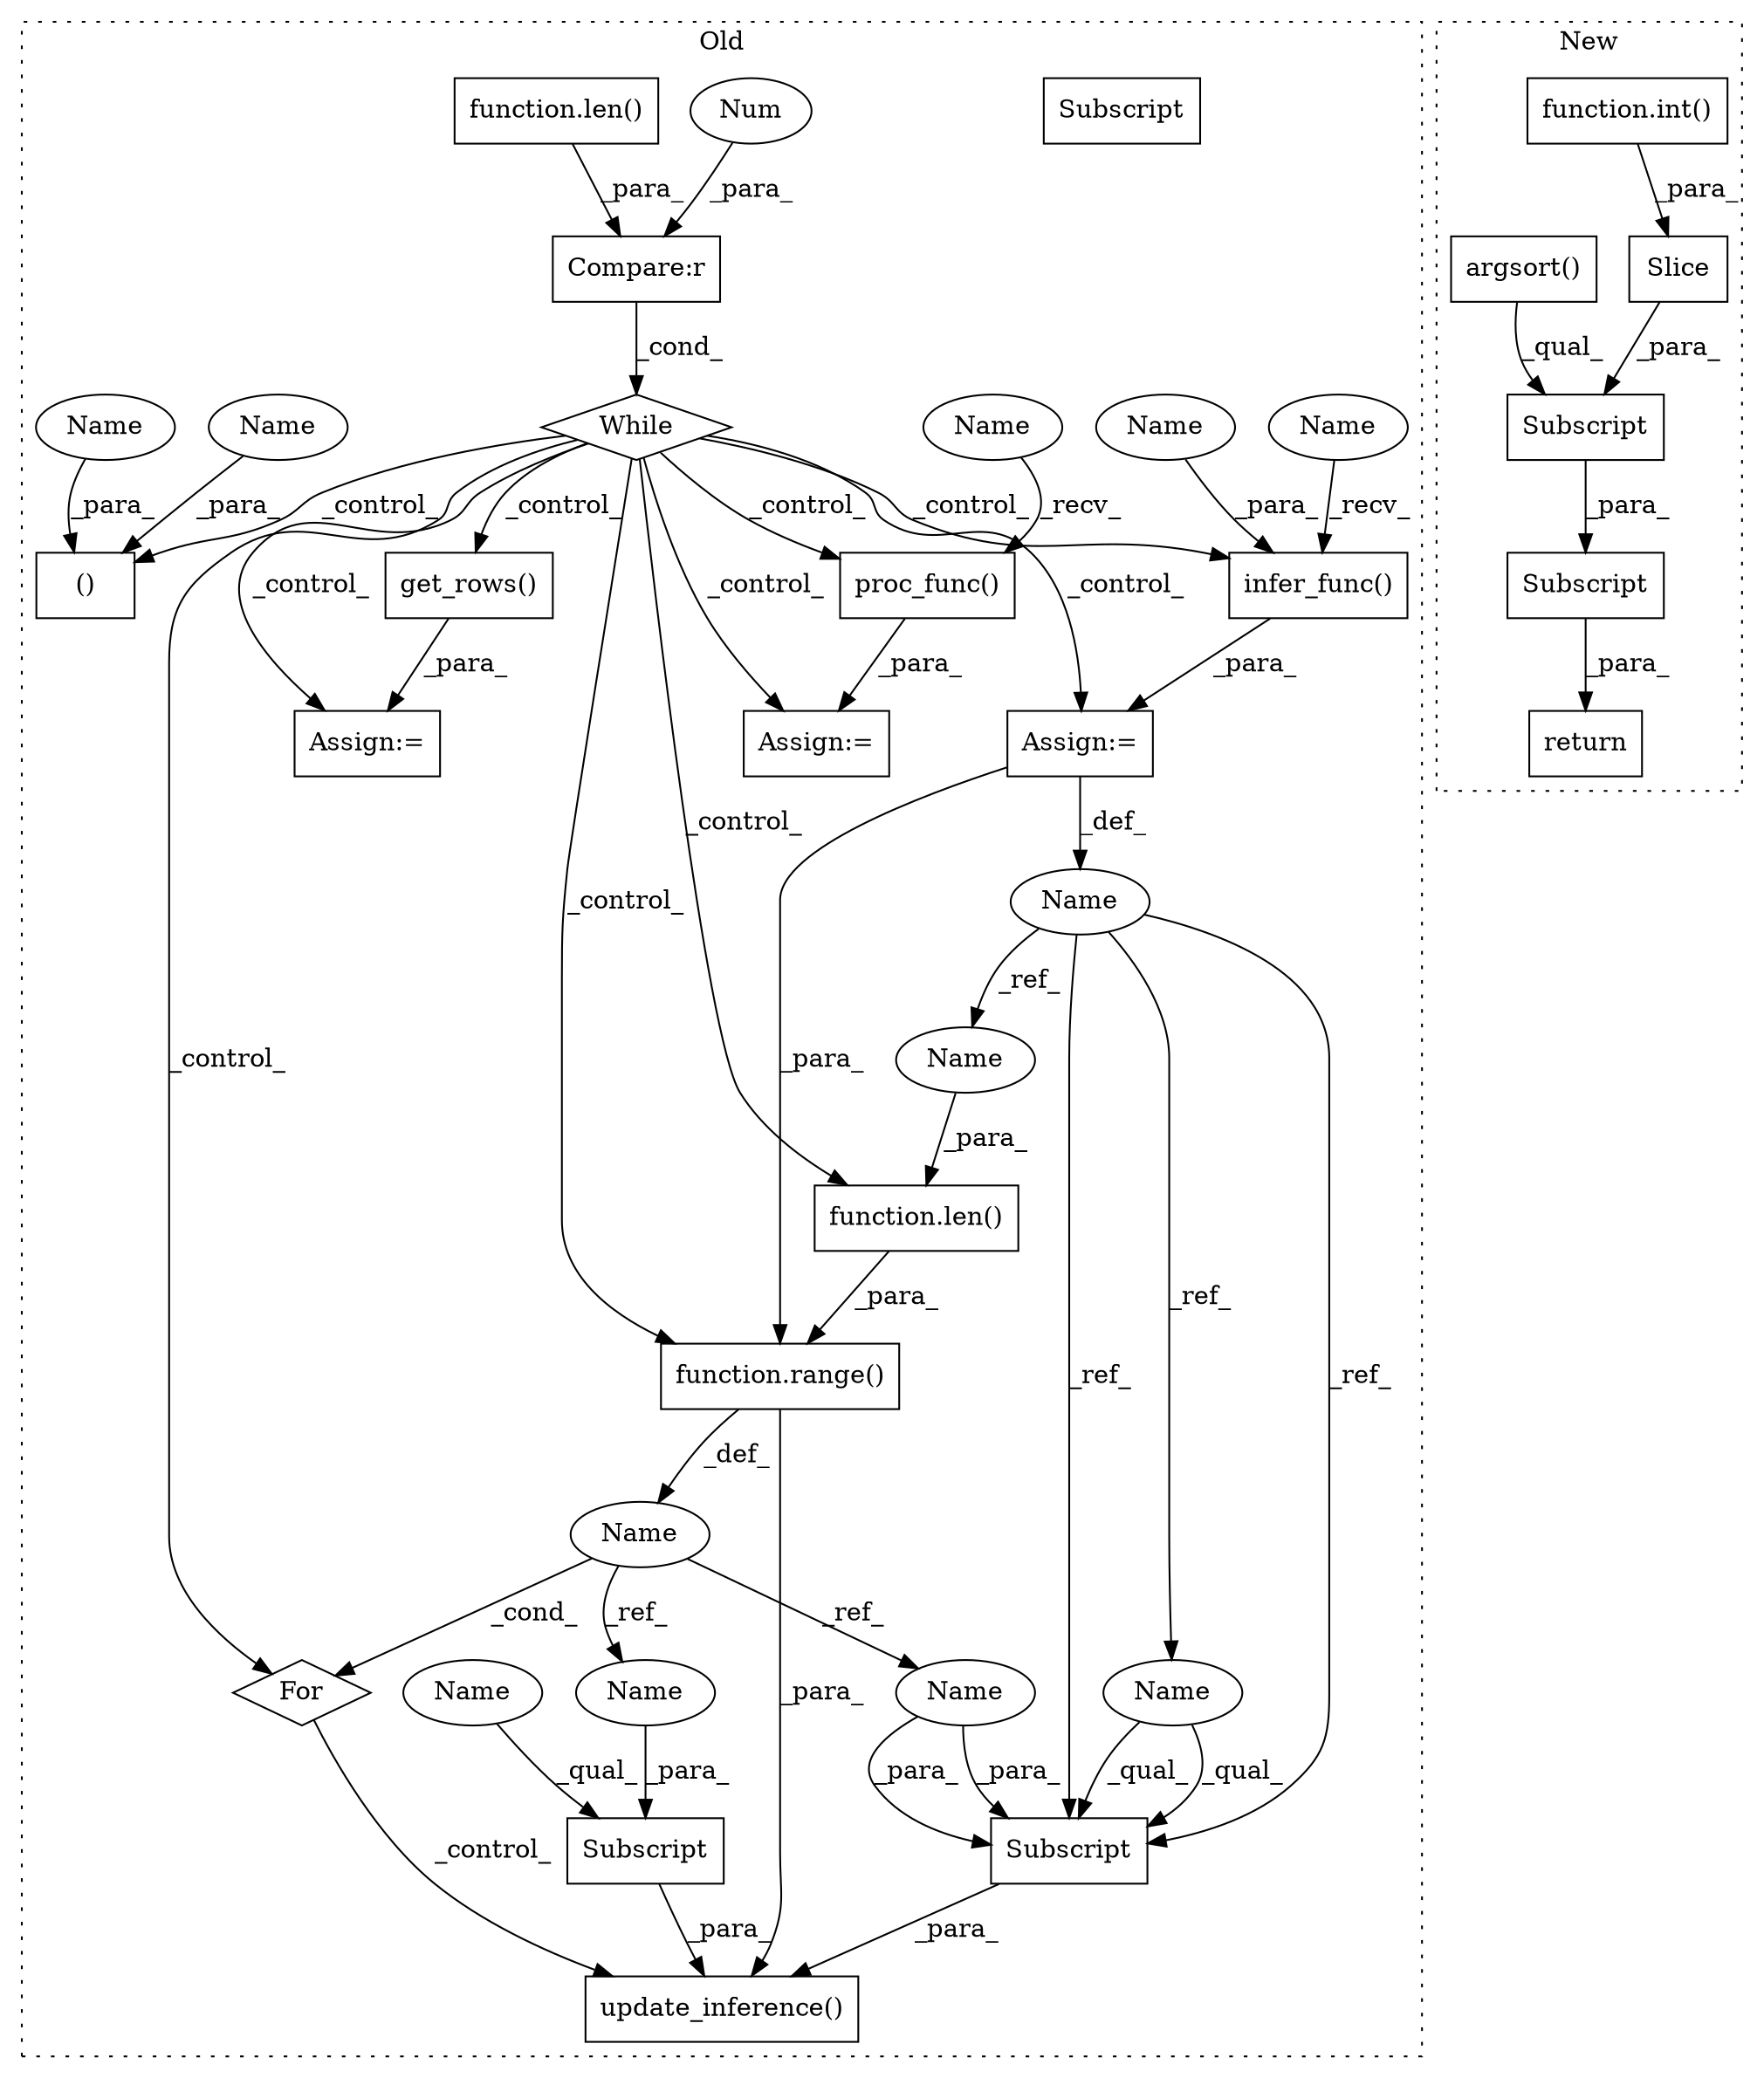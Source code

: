 digraph G {
subgraph cluster0 {
1 [label="Subscript" a="63" s="4060,0" l="12,0" shape="box"];
5 [label="function.len()" a="75" s="3998,4007" l="4,1" shape="box"];
6 [label="()" a="54" s="3757" l="22" shape="box"];
7 [label="function.range()" a="75" s="3992,4008" l="6,1" shape="box"];
8 [label="Name" a="87" s="3833" l="5" shape="ellipse"];
9 [label="Subscript" a="63" s="4074,0" l="8,0" shape="box"];
12 [label="Compare:r" a="40" s="3704" l="31" shape="box"];
13 [label="get_rows()" a="75" s="4121" l="40" shape="box"];
14 [label="Name" a="87" s="3987" l="1" shape="ellipse"];
15 [label="update_inference()" a="75" s="4027,4082" l="33,1" shape="box"];
16 [label="While" a="52" s="3698,3735" l="6,14" shape="diamond"];
17 [label="infer_func()" a="75" s="3841,3883" l="16,87" shape="box"];
18 [label="proc_func()" a="75" s="3782,3819" l="15,1" shape="box"];
19 [label="For" a="107" s="3983,4009" l="4,18" shape="diamond"];
20 [label="Num" a="76" s="3734" l="1" shape="ellipse"];
21 [label="Assign:=" a="68" s="4118" l="3" shape="box"];
22 [label="Assign:=" a="68" s="3757" l="25" shape="box"];
23 [label="Assign:=" a="68" s="3838" l="3" shape="box"];
25 [label="function.len()" a="75" s="3704,3730" l="4,1" shape="box"];
26 [label="Name" a="87" s="3782" l="4" shape="ellipse"];
27 [label="Name" a="87" s="3841" l="4" shape="ellipse"];
28 [label="Name" a="87" s="3770" l="9" shape="ellipse"];
29 [label="Name" a="87" s="3857" l="9" shape="ellipse"];
30 [label="Name" a="87" s="4060" l="9" shape="ellipse"];
31 [label="Name" a="87" s="3759" l="9" shape="ellipse"];
32 [label="Name" a="87" s="4074" l="5" shape="ellipse"];
33 [label="Name" a="87" s="4002" l="5" shape="ellipse"];
34 [label="Subscript" a="63" s="4074,0" l="8,0" shape="box"];
35 [label="Name" a="87" s="4070" l="1" shape="ellipse"];
36 [label="Name" a="87" s="4080" l="1" shape="ellipse"];
label = "Old";
style="dotted";
}
subgraph cluster1 {
2 [label="Slice" a="80" s="2056" l="7" shape="box"];
3 [label="function.int()" a="75" s="2057,2062" l="4,1" shape="box"];
4 [label="Subscript" a="63" s="2034,0" l="30,0" shape="box"];
10 [label="argsort()" a="75" s="2034" l="21" shape="box"];
11 [label="Subscript" a="63" s="2023,0" l="42,0" shape="box"];
24 [label="return" a="93" s="2016" l="7" shape="box"];
label = "New";
style="dotted";
}
1 -> 15 [label="_para_"];
2 -> 4 [label="_para_"];
3 -> 2 [label="_para_"];
4 -> 11 [label="_para_"];
5 -> 7 [label="_para_"];
7 -> 15 [label="_para_"];
7 -> 14 [label="_def_"];
8 -> 34 [label="_ref_"];
8 -> 34 [label="_ref_"];
8 -> 32 [label="_ref_"];
8 -> 33 [label="_ref_"];
10 -> 4 [label="_qual_"];
11 -> 24 [label="_para_"];
12 -> 16 [label="_cond_"];
13 -> 21 [label="_para_"];
14 -> 35 [label="_ref_"];
14 -> 36 [label="_ref_"];
14 -> 19 [label="_cond_"];
16 -> 5 [label="_control_"];
16 -> 13 [label="_control_"];
16 -> 7 [label="_control_"];
16 -> 23 [label="_control_"];
16 -> 22 [label="_control_"];
16 -> 21 [label="_control_"];
16 -> 6 [label="_control_"];
16 -> 17 [label="_control_"];
16 -> 19 [label="_control_"];
16 -> 18 [label="_control_"];
17 -> 23 [label="_para_"];
18 -> 22 [label="_para_"];
19 -> 15 [label="_control_"];
20 -> 12 [label="_para_"];
23 -> 8 [label="_def_"];
23 -> 7 [label="_para_"];
25 -> 12 [label="_para_"];
26 -> 18 [label="_recv_"];
27 -> 17 [label="_recv_"];
28 -> 6 [label="_para_"];
29 -> 17 [label="_para_"];
30 -> 1 [label="_qual_"];
31 -> 6 [label="_para_"];
32 -> 34 [label="_qual_"];
32 -> 34 [label="_qual_"];
33 -> 5 [label="_para_"];
34 -> 15 [label="_para_"];
35 -> 1 [label="_para_"];
36 -> 34 [label="_para_"];
36 -> 34 [label="_para_"];
}